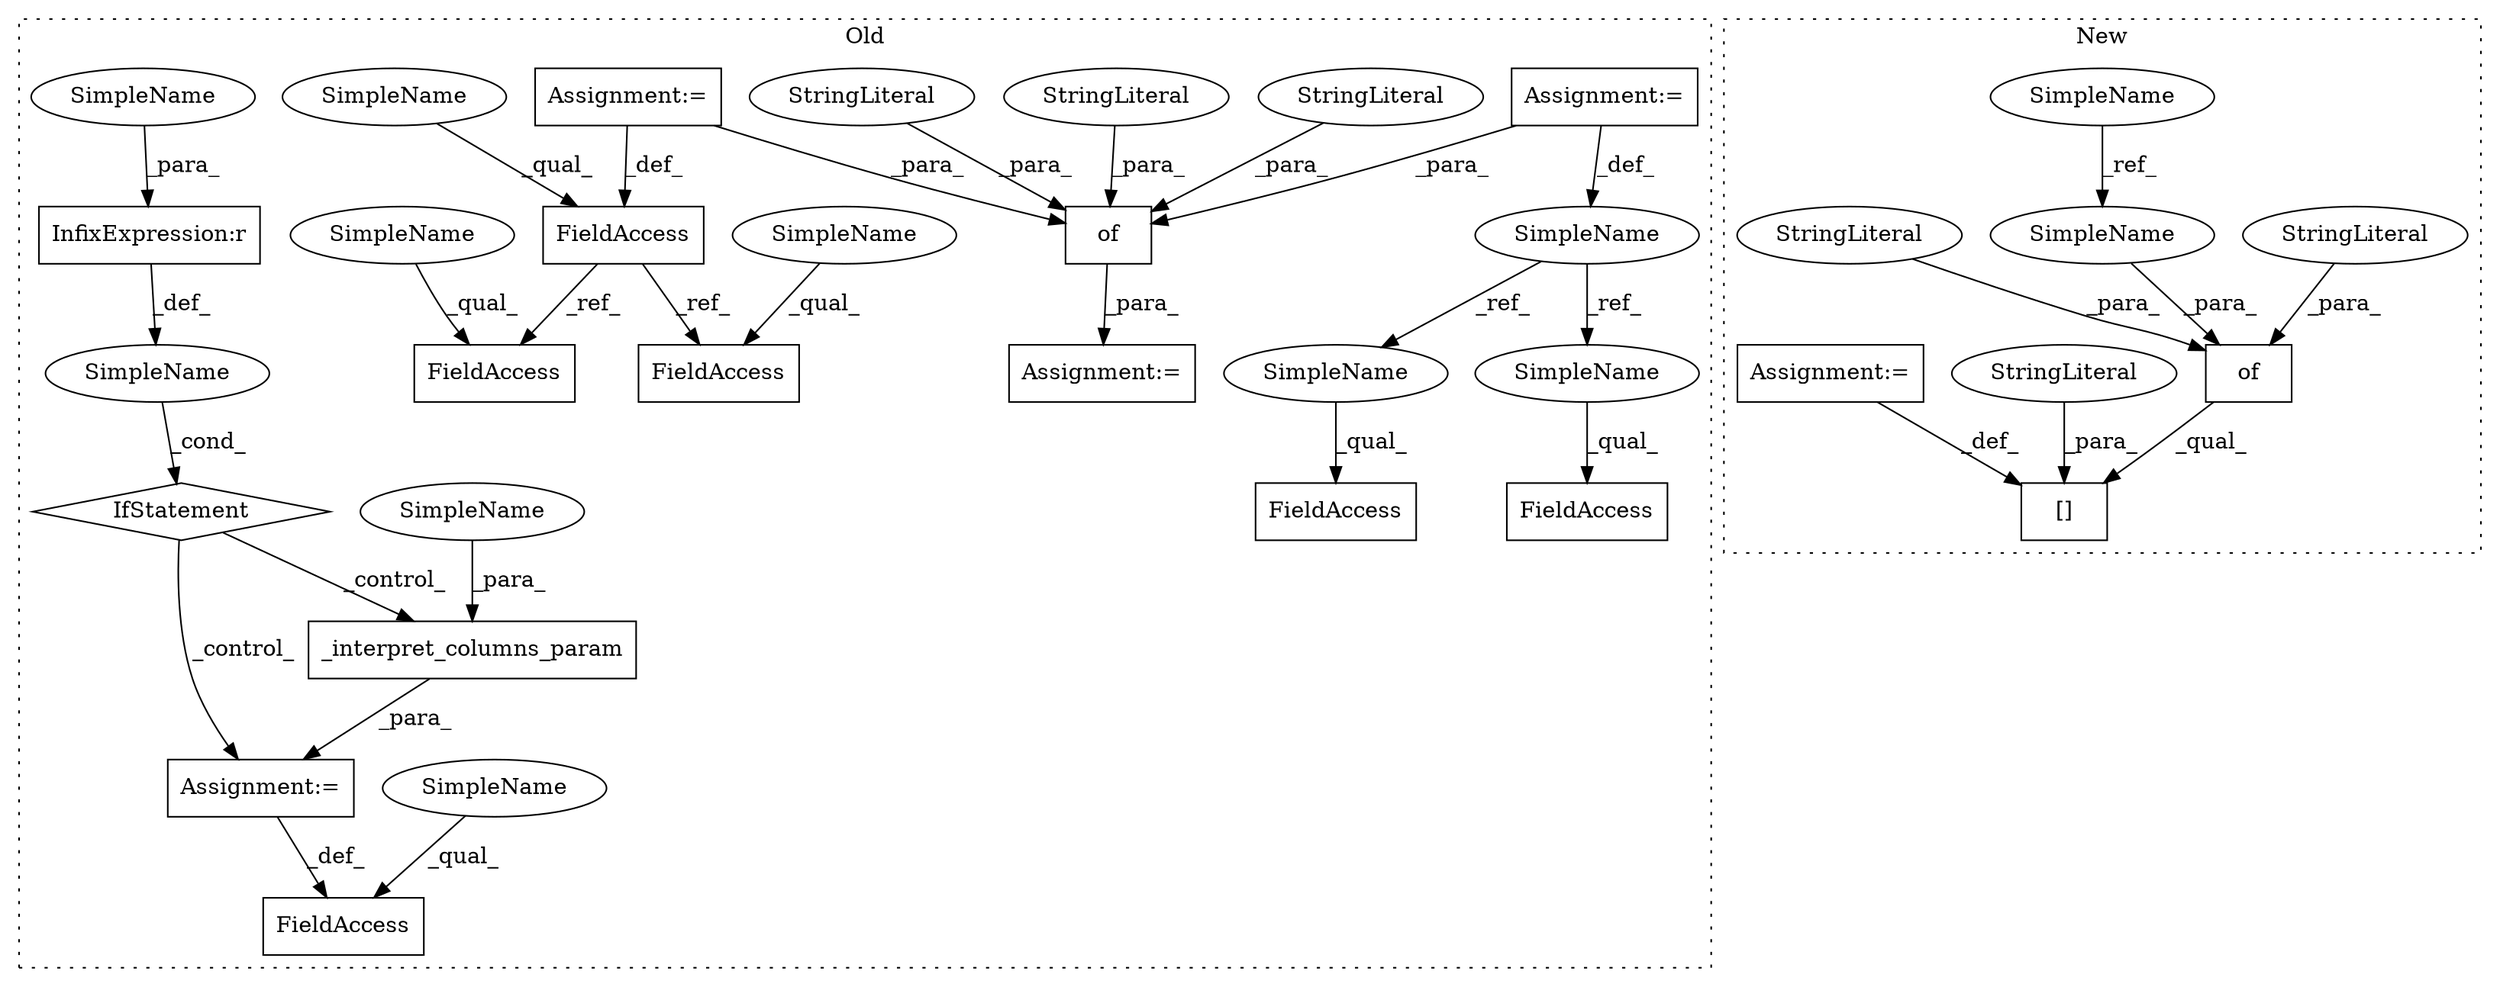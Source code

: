 digraph G {
subgraph cluster0 {
1 [label="_interpret_columns_param" a="32" s="1747,1779" l="25,1" shape="box"];
3 [label="FieldAccess" a="22" s="1733" l="13" shape="box"];
4 [label="IfStatement" a="25" s="1591,1610" l="4,2" shape="diamond"];
5 [label="SimpleName" a="42" s="" l="" shape="ellipse"];
6 [label="FieldAccess" a="22" s="1549" l="17" shape="box"];
7 [label="Assignment:=" a="7" s="1566" l="1" shape="box"];
8 [label="Assignment:=" a="7" s="1746" l="1" shape="box"];
9 [label="FieldAccess" a="22" s="1966" l="17" shape="box"];
10 [label="of" a="32" s="1919,2031" l="3,1" shape="box"];
11 [label="StringLiteral" a="45" s="1922" l="7" shape="ellipse"];
14 [label="StringLiteral" a="45" s="2004" l="6" shape="ellipse"];
15 [label="StringLiteral" a="45" s="1985" l="8" shape="ellipse"];
16 [label="Assignment:=" a="7" s="1914" l="1" shape="box"];
17 [label="Assignment:=" a="7" s="1401" l="7" shape="box"];
18 [label="FieldAccess" a="22" s="1798" l="30" shape="box"];
19 [label="FieldAccess" a="22" s="1656" l="30" shape="box"];
20 [label="SimpleName" a="42" s="1401" l="7" shape="ellipse"];
21 [label="InfixExpression:r" a="27" s="1602" l="4" shape="box"];
26 [label="FieldAccess" a="22" s="1871" l="17" shape="box"];
28 [label="SimpleName" a="42" s="1656" l="7" shape="ellipse"];
29 [label="SimpleName" a="42" s="1798" l="7" shape="ellipse"];
30 [label="SimpleName" a="42" s="1966" l="4" shape="ellipse"];
31 [label="SimpleName" a="42" s="1549" l="4" shape="ellipse"];
32 [label="SimpleName" a="42" s="1871" l="4" shape="ellipse"];
33 [label="SimpleName" a="42" s="1733" l="4" shape="ellipse"];
34 [label="SimpleName" a="42" s="1772" l="7" shape="ellipse"];
35 [label="SimpleName" a="42" s="1595" l="7" shape="ellipse"];
label = "Old";
style="dotted";
}
subgraph cluster1 {
2 [label="of" a="32" s="1438,1528" l="3,1" shape="box"];
12 [label="StringLiteral" a="45" s="1441" l="9" shape="ellipse"];
13 [label="StringLiteral" a="45" s="1459" l="11" shape="ellipse"];
22 [label="[]" a="2" s="1568,1595" l="13,1" shape="box"];
23 [label="SimpleName" a="42" s="1288" l="7" shape="ellipse"];
24 [label="StringLiteral" a="45" s="1581" l="14" shape="ellipse"];
25 [label="Assignment:=" a="7" s="1596" l="1" shape="box"];
27 [label="SimpleName" a="42" s="1451" l="7" shape="ellipse"];
label = "New";
style="dotted";
}
1 -> 8 [label="_para_"];
2 -> 22 [label="_qual_"];
4 -> 1 [label="_control_"];
4 -> 8 [label="_control_"];
5 -> 4 [label="_cond_"];
6 -> 9 [label="_ref_"];
6 -> 26 [label="_ref_"];
7 -> 6 [label="_def_"];
7 -> 10 [label="_para_"];
8 -> 3 [label="_def_"];
10 -> 16 [label="_para_"];
11 -> 10 [label="_para_"];
12 -> 2 [label="_para_"];
13 -> 2 [label="_para_"];
14 -> 10 [label="_para_"];
15 -> 10 [label="_para_"];
17 -> 20 [label="_def_"];
17 -> 10 [label="_para_"];
20 -> 28 [label="_ref_"];
20 -> 29 [label="_ref_"];
21 -> 5 [label="_def_"];
23 -> 27 [label="_ref_"];
24 -> 22 [label="_para_"];
25 -> 22 [label="_def_"];
27 -> 2 [label="_para_"];
28 -> 19 [label="_qual_"];
29 -> 18 [label="_qual_"];
30 -> 9 [label="_qual_"];
31 -> 6 [label="_qual_"];
32 -> 26 [label="_qual_"];
33 -> 3 [label="_qual_"];
34 -> 1 [label="_para_"];
35 -> 21 [label="_para_"];
}
